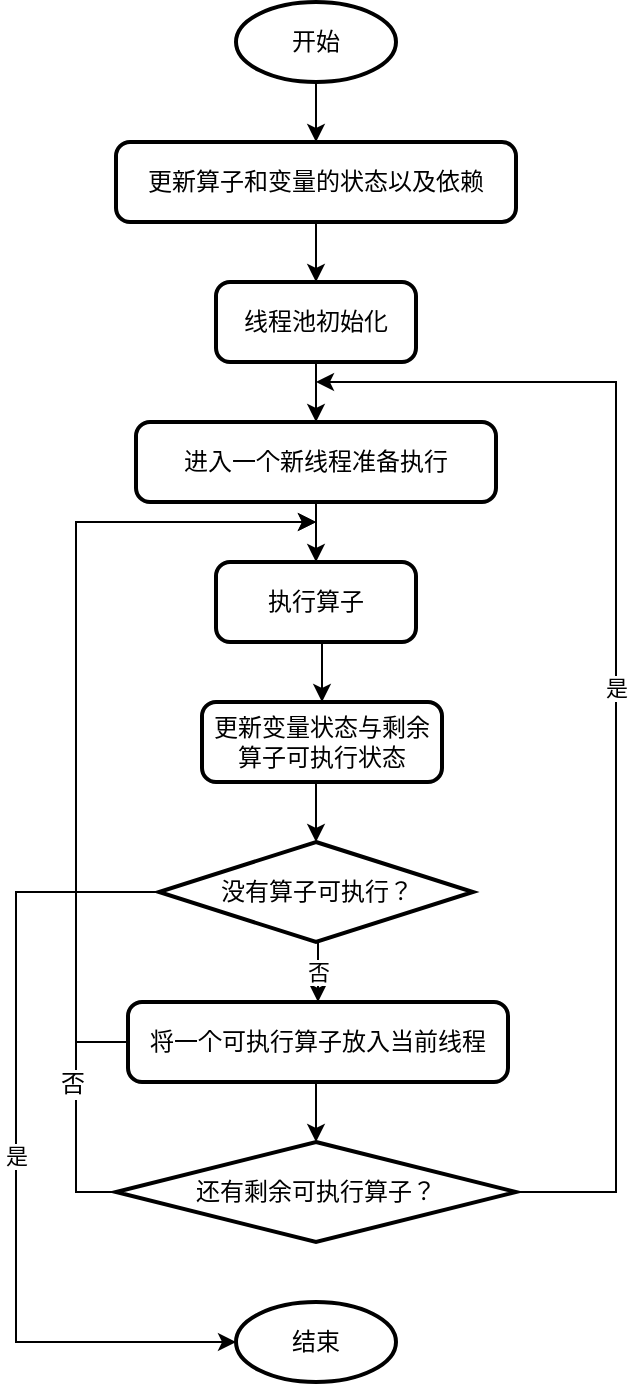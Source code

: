 <mxfile version="11.2.8" type="github" pages="1"><diagram id="7wRXrY7O_S3UO8Kla5zI" name="Page-1"><mxGraphModel dx="1426" dy="793" grid="1" gridSize="10" guides="1" tooltips="1" connect="1" arrows="1" fold="1" page="1" pageScale="1" pageWidth="827" pageHeight="1169" math="0" shadow="0"><root><mxCell id="0"/><mxCell id="1" parent="0"/><mxCell id="JofKRaJ3KiQeWOc8a-2H-11" style="edgeStyle=orthogonalEdgeStyle;rounded=0;orthogonalLoop=1;jettySize=auto;html=1;exitX=0.5;exitY=1;exitDx=0;exitDy=0;exitPerimeter=0;entryX=0.5;entryY=0;entryDx=0;entryDy=0;" edge="1" parent="1" source="JofKRaJ3KiQeWOc8a-2H-1" target="JofKRaJ3KiQeWOc8a-2H-2"><mxGeometry relative="1" as="geometry"/></mxCell><mxCell id="JofKRaJ3KiQeWOc8a-2H-1" value="开始" style="strokeWidth=2;html=1;shape=mxgraph.flowchart.start_1;whiteSpace=wrap;" vertex="1" parent="1"><mxGeometry x="310" y="120" width="80" height="40" as="geometry"/></mxCell><mxCell id="JofKRaJ3KiQeWOc8a-2H-12" style="edgeStyle=orthogonalEdgeStyle;rounded=0;orthogonalLoop=1;jettySize=auto;html=1;exitX=0.5;exitY=1;exitDx=0;exitDy=0;entryX=0.5;entryY=0;entryDx=0;entryDy=0;" edge="1" parent="1" source="JofKRaJ3KiQeWOc8a-2H-2" target="JofKRaJ3KiQeWOc8a-2H-3"><mxGeometry relative="1" as="geometry"/></mxCell><mxCell id="JofKRaJ3KiQeWOc8a-2H-2" value="更新算子和变量的状态以及依赖" style="rounded=1;whiteSpace=wrap;html=1;absoluteArcSize=1;arcSize=14;strokeWidth=2;" vertex="1" parent="1"><mxGeometry x="250" y="190" width="200" height="40" as="geometry"/></mxCell><mxCell id="JofKRaJ3KiQeWOc8a-2H-13" style="edgeStyle=orthogonalEdgeStyle;rounded=0;orthogonalLoop=1;jettySize=auto;html=1;exitX=0.5;exitY=1;exitDx=0;exitDy=0;entryX=0.5;entryY=0;entryDx=0;entryDy=0;" edge="1" parent="1" source="JofKRaJ3KiQeWOc8a-2H-3" target="JofKRaJ3KiQeWOc8a-2H-5"><mxGeometry relative="1" as="geometry"/></mxCell><mxCell id="JofKRaJ3KiQeWOc8a-2H-3" value="线程池初始化" style="rounded=1;whiteSpace=wrap;html=1;absoluteArcSize=1;arcSize=14;strokeWidth=2;" vertex="1" parent="1"><mxGeometry x="300" y="260" width="100" height="40" as="geometry"/></mxCell><mxCell id="JofKRaJ3KiQeWOc8a-2H-14" style="edgeStyle=orthogonalEdgeStyle;rounded=0;orthogonalLoop=1;jettySize=auto;html=1;exitX=0.5;exitY=1;exitDx=0;exitDy=0;entryX=0.5;entryY=0;entryDx=0;entryDy=0;" edge="1" parent="1" source="JofKRaJ3KiQeWOc8a-2H-5" target="JofKRaJ3KiQeWOc8a-2H-7"><mxGeometry relative="1" as="geometry"/></mxCell><mxCell id="JofKRaJ3KiQeWOc8a-2H-5" value="进入一个新线程准备执行" style="rounded=1;whiteSpace=wrap;html=1;absoluteArcSize=1;arcSize=14;strokeWidth=2;" vertex="1" parent="1"><mxGeometry x="260" y="330" width="180" height="40" as="geometry"/></mxCell><mxCell id="JofKRaJ3KiQeWOc8a-2H-20" style="edgeStyle=orthogonalEdgeStyle;rounded=0;orthogonalLoop=1;jettySize=auto;html=1;exitX=0.5;exitY=1;exitDx=0;exitDy=0;entryX=0.5;entryY=0;entryDx=0;entryDy=0;" edge="1" parent="1" source="JofKRaJ3KiQeWOc8a-2H-7" target="JofKRaJ3KiQeWOc8a-2H-8"><mxGeometry relative="1" as="geometry"/></mxCell><mxCell id="JofKRaJ3KiQeWOc8a-2H-7" value="执行算子" style="rounded=1;whiteSpace=wrap;html=1;absoluteArcSize=1;arcSize=14;strokeWidth=2;" vertex="1" parent="1"><mxGeometry x="300" y="400" width="100" height="40" as="geometry"/></mxCell><mxCell id="JofKRaJ3KiQeWOc8a-2H-31" style="edgeStyle=orthogonalEdgeStyle;rounded=0;orthogonalLoop=1;jettySize=auto;html=1;exitX=0.5;exitY=1;exitDx=0;exitDy=0;entryX=0.5;entryY=0;entryDx=0;entryDy=0;entryPerimeter=0;" edge="1" parent="1" source="JofKRaJ3KiQeWOc8a-2H-8" target="JofKRaJ3KiQeWOc8a-2H-26"><mxGeometry relative="1" as="geometry"/></mxCell><mxCell id="JofKRaJ3KiQeWOc8a-2H-8" value="更新变量状态与剩余算子可执行状态" style="rounded=1;whiteSpace=wrap;html=1;absoluteArcSize=1;arcSize=14;strokeWidth=2;" vertex="1" parent="1"><mxGeometry x="293" y="470" width="120" height="40" as="geometry"/></mxCell><mxCell id="JofKRaJ3KiQeWOc8a-2H-23" value="结束" style="strokeWidth=2;html=1;shape=mxgraph.flowchart.start_1;whiteSpace=wrap;" vertex="1" parent="1"><mxGeometry x="310" y="770" width="80" height="40" as="geometry"/></mxCell><mxCell id="JofKRaJ3KiQeWOc8a-2H-34" value="否" style="edgeStyle=orthogonalEdgeStyle;rounded=0;orthogonalLoop=1;jettySize=auto;html=1;exitX=0.5;exitY=1;exitDx=0;exitDy=0;exitPerimeter=0;entryX=0.5;entryY=0;entryDx=0;entryDy=0;" edge="1" parent="1" source="JofKRaJ3KiQeWOc8a-2H-26" target="JofKRaJ3KiQeWOc8a-2H-33"><mxGeometry relative="1" as="geometry"/></mxCell><mxCell id="JofKRaJ3KiQeWOc8a-2H-39" value="是" style="edgeStyle=orthogonalEdgeStyle;rounded=0;orthogonalLoop=1;jettySize=auto;html=1;exitX=0;exitY=0.5;exitDx=0;exitDy=0;exitPerimeter=0;entryX=0;entryY=0.5;entryDx=0;entryDy=0;entryPerimeter=0;" edge="1" parent="1" source="JofKRaJ3KiQeWOc8a-2H-26" target="JofKRaJ3KiQeWOc8a-2H-23"><mxGeometry relative="1" as="geometry"><Array as="points"><mxPoint x="200" y="565"/><mxPoint x="200" y="790"/></Array></mxGeometry></mxCell><mxCell id="JofKRaJ3KiQeWOc8a-2H-26" value="没有算子可执行？" style="strokeWidth=2;html=1;shape=mxgraph.flowchart.decision;whiteSpace=wrap;" vertex="1" parent="1"><mxGeometry x="271.5" y="540" width="157" height="50" as="geometry"/></mxCell><mxCell id="JofKRaJ3KiQeWOc8a-2H-38" value="是" style="edgeStyle=orthogonalEdgeStyle;rounded=0;orthogonalLoop=1;jettySize=auto;html=1;exitX=1;exitY=0.5;exitDx=0;exitDy=0;exitPerimeter=0;" edge="1" parent="1" source="JofKRaJ3KiQeWOc8a-2H-32"><mxGeometry relative="1" as="geometry"><mxPoint x="350" y="310" as="targetPoint"/><Array as="points"><mxPoint x="500" y="715"/><mxPoint x="500" y="310"/></Array></mxGeometry></mxCell><mxCell id="JofKRaJ3KiQeWOc8a-2H-41" style="edgeStyle=orthogonalEdgeStyle;rounded=0;orthogonalLoop=1;jettySize=auto;html=1;exitX=0;exitY=0.5;exitDx=0;exitDy=0;exitPerimeter=0;" edge="1" parent="1" source="JofKRaJ3KiQeWOc8a-2H-32"><mxGeometry relative="1" as="geometry"><mxPoint x="350" y="380" as="targetPoint"/><Array as="points"><mxPoint x="230" y="715"/><mxPoint x="230" y="380"/></Array></mxGeometry></mxCell><mxCell id="JofKRaJ3KiQeWOc8a-2H-42" value="否" style="text;html=1;resizable=0;points=[];align=center;verticalAlign=middle;labelBackgroundColor=#ffffff;" vertex="1" connectable="0" parent="JofKRaJ3KiQeWOc8a-2H-41"><mxGeometry x="-0.688" y="2" relative="1" as="geometry"><mxPoint as="offset"/></mxGeometry></mxCell><mxCell id="JofKRaJ3KiQeWOc8a-2H-32" value="还有剩余可执行算子？" style="strokeWidth=2;html=1;shape=mxgraph.flowchart.decision;whiteSpace=wrap;" vertex="1" parent="1"><mxGeometry x="250" y="690" width="200" height="50" as="geometry"/></mxCell><mxCell id="JofKRaJ3KiQeWOc8a-2H-35" style="edgeStyle=orthogonalEdgeStyle;rounded=0;orthogonalLoop=1;jettySize=auto;html=1;exitX=0.5;exitY=1;exitDx=0;exitDy=0;entryX=0.5;entryY=0;entryDx=0;entryDy=0;entryPerimeter=0;" edge="1" parent="1" source="JofKRaJ3KiQeWOc8a-2H-33" target="JofKRaJ3KiQeWOc8a-2H-32"><mxGeometry relative="1" as="geometry"/></mxCell><mxCell id="JofKRaJ3KiQeWOc8a-2H-40" style="edgeStyle=orthogonalEdgeStyle;rounded=0;orthogonalLoop=1;jettySize=auto;html=1;exitX=0;exitY=0.5;exitDx=0;exitDy=0;" edge="1" parent="1" source="JofKRaJ3KiQeWOc8a-2H-33"><mxGeometry relative="1" as="geometry"><mxPoint x="350" y="380" as="targetPoint"/><Array as="points"><mxPoint x="230" y="640"/><mxPoint x="230" y="380"/></Array></mxGeometry></mxCell><mxCell id="JofKRaJ3KiQeWOc8a-2H-33" value="将一个可执行算子放入当前线程" style="rounded=1;whiteSpace=wrap;html=1;absoluteArcSize=1;arcSize=14;strokeWidth=2;" vertex="1" parent="1"><mxGeometry x="256" y="620" width="190" height="40" as="geometry"/></mxCell></root></mxGraphModel></diagram></mxfile>
